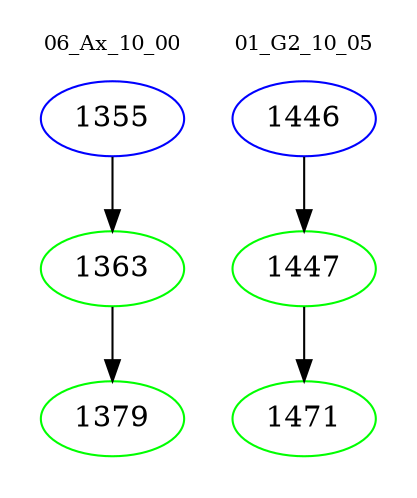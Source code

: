 digraph{
subgraph cluster_0 {
color = white
label = "06_Ax_10_00";
fontsize=10;
T0_1355 [label="1355", color="blue"]
T0_1355 -> T0_1363 [color="black"]
T0_1363 [label="1363", color="green"]
T0_1363 -> T0_1379 [color="black"]
T0_1379 [label="1379", color="green"]
}
subgraph cluster_1 {
color = white
label = "01_G2_10_05";
fontsize=10;
T1_1446 [label="1446", color="blue"]
T1_1446 -> T1_1447 [color="black"]
T1_1447 [label="1447", color="green"]
T1_1447 -> T1_1471 [color="black"]
T1_1471 [label="1471", color="green"]
}
}
